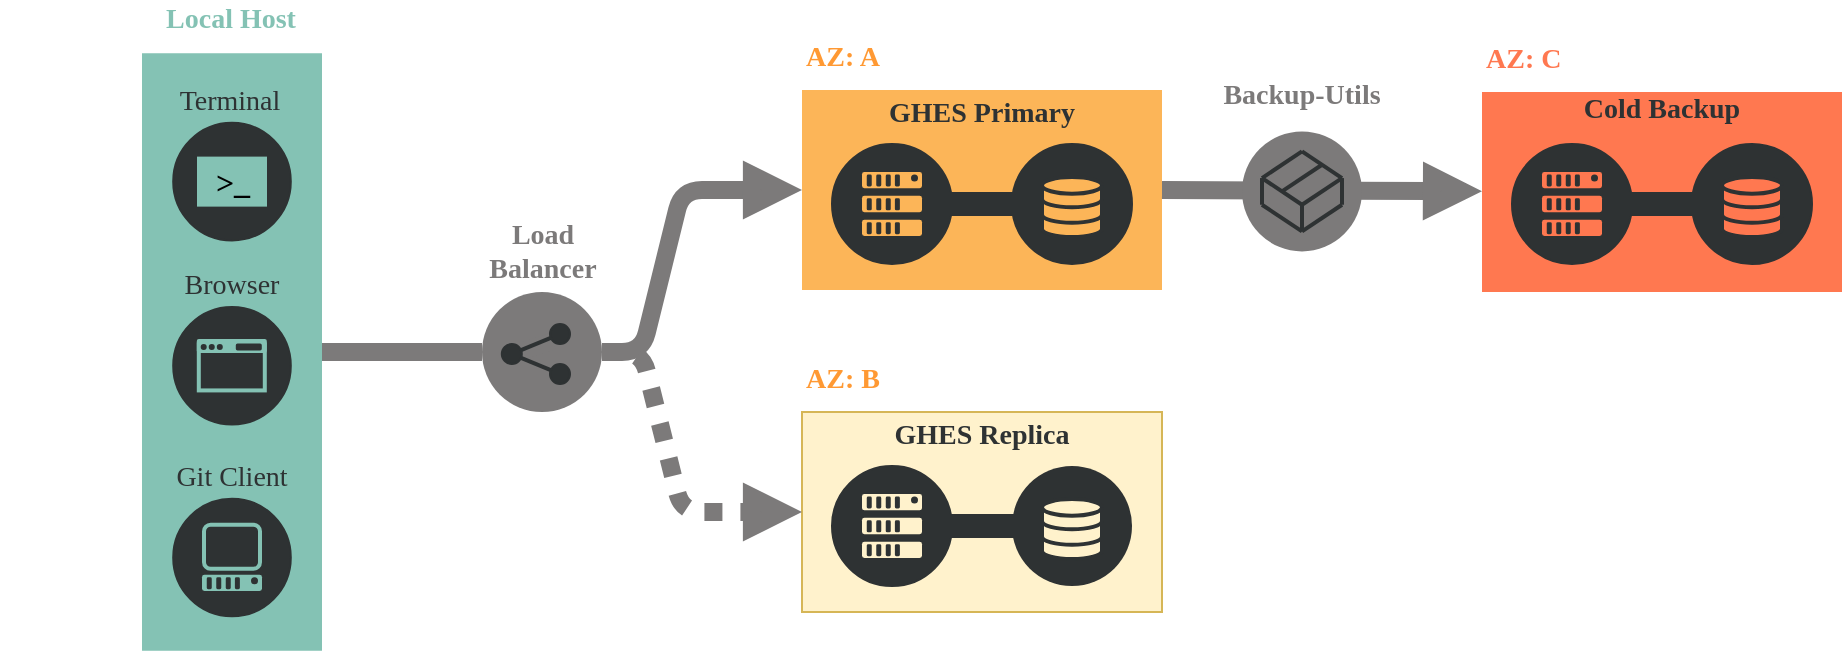 <mxfile>
    <diagram id="NiXAW_vnaJnxjfFE5wmp" name="Page-1">
        <mxGraphModel dx="-119" dy="403" grid="1" gridSize="10" guides="1" tooltips="1" connect="1" arrows="1" fold="1" page="1" pageScale="1" pageWidth="1100" pageHeight="850" math="0" shadow="0">
            <root>
                <mxCell id="0"/>
                <mxCell id="1" parent="0"/>
                <mxCell id="BVyFDoNeZoiz52lBJP7x-41" style="rounded=1;orthogonalLoop=1;jettySize=auto;html=1;entryX=0;entryY=0.5;entryDx=0;entryDy=0;endArrow=none;endFill=0;strokeColor=none;strokeWidth=18;fontSize=14;opacity=50;startArrow=none;startFill=0;" parent="1" target="BVyFDoNeZoiz52lBJP7x-2" edge="1">
                    <mxGeometry relative="1" as="geometry">
                        <mxPoint x="1383.567" y="204.921" as="sourcePoint"/>
                    </mxGeometry>
                </mxCell>
                <mxCell id="BVyFDoNeZoiz52lBJP7x-112" value="" style="rounded=0;whiteSpace=wrap;html=1;shadow=0;strokeColor=#84C2B4;strokeWidth=2;fillColor=#7C7A7A;fontSize=14;align=left;" parent="1" vertex="1">
                    <mxGeometry x="1080.72" y="295.205" height="4.49" as="geometry"/>
                </mxCell>
                <mxCell id="BVyFDoNeZoiz52lBJP7x-233" value="" style="group" parent="1" vertex="1" connectable="0">
                    <mxGeometry x="1480" y="53" width="180" height="126" as="geometry"/>
                </mxCell>
                <mxCell id="BVyFDoNeZoiz52lBJP7x-52" value="" style="group;fillColor=#FCB558;" parent="BVyFDoNeZoiz52lBJP7x-233" vertex="1" connectable="0">
                    <mxGeometry y="26" width="180" height="100" as="geometry"/>
                </mxCell>
                <mxCell id="BVyFDoNeZoiz52lBJP7x-53" value="" style="rounded=0;whiteSpace=wrap;html=1;shadow=0;strokeColor=none;strokeWidth=1;fillColor=#FCB558;fontSize=14;align=left;" parent="BVyFDoNeZoiz52lBJP7x-52" vertex="1">
                    <mxGeometry width="180" height="100" as="geometry"/>
                </mxCell>
                <mxCell id="BVyFDoNeZoiz52lBJP7x-54" value="" style="group" parent="BVyFDoNeZoiz52lBJP7x-52" vertex="1" connectable="0">
                    <mxGeometry x="30" y="27" width="135" height="61.55" as="geometry"/>
                </mxCell>
                <mxCell id="BVyFDoNeZoiz52lBJP7x-55" value="" style="group" parent="BVyFDoNeZoiz52lBJP7x-54" vertex="1" connectable="0">
                    <mxGeometry x="75" y="1.55" width="60" height="60" as="geometry"/>
                </mxCell>
                <mxCell id="BVyFDoNeZoiz52lBJP7x-56" value="" style="ellipse;whiteSpace=wrap;html=1;aspect=fixed;shadow=0;strokeColor=#2E3233;strokeWidth=1;fillColor=#2E3233;fontSize=14;align=left;" parent="BVyFDoNeZoiz52lBJP7x-55" vertex="1">
                    <mxGeometry y="-1.55" width="60" height="60" as="geometry"/>
                </mxCell>
                <mxCell id="BVyFDoNeZoiz52lBJP7x-57" value="" style="html=1;verticalLabelPosition=bottom;align=center;labelBackgroundColor=#ffffff;verticalAlign=top;strokeWidth=2;strokeColor=#2E3233;shadow=0;dashed=0;shape=mxgraph.ios7.icons.data;fillColor=#FCB558;fontSize=14;" parent="BVyFDoNeZoiz52lBJP7x-55" vertex="1">
                    <mxGeometry x="15" y="15" width="30" height="30" as="geometry"/>
                </mxCell>
                <mxCell id="BVyFDoNeZoiz52lBJP7x-58" value="" style="group" parent="BVyFDoNeZoiz52lBJP7x-54" vertex="1" connectable="0">
                    <mxGeometry x="-15" width="75" height="60" as="geometry"/>
                </mxCell>
                <mxCell id="BVyFDoNeZoiz52lBJP7x-59" value="" style="ellipse;whiteSpace=wrap;html=1;aspect=fixed;shadow=0;strokeColor=#2E3233;strokeWidth=1;fillColor=#2E3233;fontSize=14;align=left;" parent="BVyFDoNeZoiz52lBJP7x-58" vertex="1">
                    <mxGeometry width="60" height="60" as="geometry"/>
                </mxCell>
                <mxCell id="BVyFDoNeZoiz52lBJP7x-60" value="" style="group;fillColor=none;" parent="BVyFDoNeZoiz52lBJP7x-58" vertex="1" connectable="0">
                    <mxGeometry x="15" y="14" width="60" height="45.54" as="geometry"/>
                </mxCell>
                <mxCell id="BVyFDoNeZoiz52lBJP7x-61" value="" style="rounded=1;whiteSpace=wrap;html=1;shadow=0;strokeColor=none;strokeWidth=1;fillColor=#FCB558;fontSize=14;align=left;" parent="BVyFDoNeZoiz52lBJP7x-60" vertex="1">
                    <mxGeometry width="30" height="8.158" as="geometry"/>
                </mxCell>
                <mxCell id="BVyFDoNeZoiz52lBJP7x-62" value="" style="rounded=1;whiteSpace=wrap;html=1;shadow=0;strokeColor=#2E3233;strokeWidth=1;fillColor=#2E3233;fontSize=14;align=left;" parent="BVyFDoNeZoiz52lBJP7x-60" vertex="1">
                    <mxGeometry x="2.875" y="1.745" width="1.5" height="5" as="geometry"/>
                </mxCell>
                <mxCell id="BVyFDoNeZoiz52lBJP7x-63" value="" style="rounded=1;whiteSpace=wrap;html=1;shadow=0;strokeColor=#2E3233;strokeWidth=1;fillColor=#2E3233;fontSize=14;align=left;" parent="BVyFDoNeZoiz52lBJP7x-60" vertex="1">
                    <mxGeometry x="7.625" y="1.745" width="1.5" height="5" as="geometry"/>
                </mxCell>
                <mxCell id="BVyFDoNeZoiz52lBJP7x-64" value="" style="rounded=1;whiteSpace=wrap;html=1;shadow=0;strokeColor=#2E3233;strokeWidth=1;fillColor=#2E3233;fontSize=14;align=left;" parent="BVyFDoNeZoiz52lBJP7x-60" vertex="1">
                    <mxGeometry x="12.375" y="1.745" width="1.5" height="5" as="geometry"/>
                </mxCell>
                <mxCell id="BVyFDoNeZoiz52lBJP7x-65" value="" style="rounded=1;whiteSpace=wrap;html=1;shadow=0;strokeColor=#2E3233;strokeWidth=1;fillColor=#2E3233;fontSize=14;align=left;" parent="BVyFDoNeZoiz52lBJP7x-60" vertex="1">
                    <mxGeometry x="16.938" y="1.745" width="1.5" height="5" as="geometry"/>
                </mxCell>
                <mxCell id="BVyFDoNeZoiz52lBJP7x-66" value="" style="ellipse;whiteSpace=wrap;html=1;aspect=fixed;shadow=0;strokeColor=#2E3233;strokeWidth=1;fillColor=#2E3233;fontSize=14;align=left;" parent="BVyFDoNeZoiz52lBJP7x-60" vertex="1">
                    <mxGeometry x="25" y="1.745" width="2.5" height="2.5" as="geometry"/>
                </mxCell>
                <mxCell id="BVyFDoNeZoiz52lBJP7x-67" value="" style="rounded=1;whiteSpace=wrap;html=1;shadow=0;strokeColor=none;strokeWidth=1;fillColor=#FCB558;fontSize=14;align=left;" parent="BVyFDoNeZoiz52lBJP7x-60" vertex="1">
                    <mxGeometry y="11.92" width="30" height="8.16" as="geometry"/>
                </mxCell>
                <mxCell id="BVyFDoNeZoiz52lBJP7x-68" value="" style="rounded=1;whiteSpace=wrap;html=1;shadow=0;strokeColor=#2E3233;strokeWidth=1;fillColor=#2E3233;fontSize=14;align=left;" parent="BVyFDoNeZoiz52lBJP7x-60" vertex="1">
                    <mxGeometry x="2.875" y="13.666" width="1.5" height="5" as="geometry"/>
                </mxCell>
                <mxCell id="BVyFDoNeZoiz52lBJP7x-69" value="" style="rounded=1;whiteSpace=wrap;html=1;shadow=0;strokeColor=#2E3233;strokeWidth=1;fillColor=#2E3233;fontSize=14;align=left;" parent="BVyFDoNeZoiz52lBJP7x-60" vertex="1">
                    <mxGeometry x="7.625" y="13.666" width="1.5" height="5" as="geometry"/>
                </mxCell>
                <mxCell id="BVyFDoNeZoiz52lBJP7x-70" value="" style="rounded=1;whiteSpace=wrap;html=1;shadow=0;strokeColor=#2E3233;strokeWidth=1;fillColor=#2E3233;fontSize=14;align=left;" parent="BVyFDoNeZoiz52lBJP7x-60" vertex="1">
                    <mxGeometry x="12.375" y="13.666" width="1.5" height="5" as="geometry"/>
                </mxCell>
                <mxCell id="BVyFDoNeZoiz52lBJP7x-71" value="" style="rounded=1;whiteSpace=wrap;html=1;shadow=0;strokeColor=#2E3233;strokeWidth=1;fillColor=#2E3233;fontSize=14;align=left;" parent="BVyFDoNeZoiz52lBJP7x-60" vertex="1">
                    <mxGeometry x="16.938" y="13.666" width="1.5" height="5" as="geometry"/>
                </mxCell>
                <mxCell id="BVyFDoNeZoiz52lBJP7x-72" value="" style="rounded=1;whiteSpace=wrap;html=1;shadow=0;strokeColor=none;strokeWidth=1;fillColor=#FCB558;fontSize=14;align=left;" parent="BVyFDoNeZoiz52lBJP7x-60" vertex="1">
                    <mxGeometry y="23.842" width="30" height="8.158" as="geometry"/>
                </mxCell>
                <mxCell id="BVyFDoNeZoiz52lBJP7x-73" value="" style="rounded=1;whiteSpace=wrap;html=1;shadow=0;strokeColor=#2E3233;strokeWidth=1;fillColor=#2E3233;fontSize=14;align=left;" parent="BVyFDoNeZoiz52lBJP7x-60" vertex="1">
                    <mxGeometry x="2.875" y="25.587" width="1.5" height="5" as="geometry"/>
                </mxCell>
                <mxCell id="BVyFDoNeZoiz52lBJP7x-74" value="" style="rounded=1;whiteSpace=wrap;html=1;shadow=0;strokeColor=#2E3233;strokeWidth=1;fillColor=#2E3233;fontSize=14;align=left;" parent="BVyFDoNeZoiz52lBJP7x-60" vertex="1">
                    <mxGeometry x="7.625" y="25.587" width="1.5" height="5" as="geometry"/>
                </mxCell>
                <mxCell id="BVyFDoNeZoiz52lBJP7x-75" value="" style="rounded=1;whiteSpace=wrap;html=1;shadow=0;strokeColor=#2E3233;strokeWidth=1;fillColor=#2E3233;fontSize=14;align=left;" parent="BVyFDoNeZoiz52lBJP7x-60" vertex="1">
                    <mxGeometry x="12.375" y="25.587" width="1.5" height="5" as="geometry"/>
                </mxCell>
                <mxCell id="BVyFDoNeZoiz52lBJP7x-76" value="" style="rounded=1;whiteSpace=wrap;html=1;shadow=0;strokeColor=#2E3233;strokeWidth=1;fillColor=#2E3233;fontSize=14;align=left;" parent="BVyFDoNeZoiz52lBJP7x-60" vertex="1">
                    <mxGeometry x="16.938" y="25.587" width="1.5" height="5" as="geometry"/>
                </mxCell>
                <mxCell id="BVyFDoNeZoiz52lBJP7x-89" value="" style="rounded=0;whiteSpace=wrap;html=1;shadow=0;strokeColor=none;strokeWidth=1;fillColor=#2E3233;fontSize=14;align=left;" parent="BVyFDoNeZoiz52lBJP7x-54" vertex="1">
                    <mxGeometry x="42" y="24" width="38" height="12" as="geometry"/>
                </mxCell>
                <mxCell id="BVyFDoNeZoiz52lBJP7x-226" value="&lt;font style=&quot;font-size: 14px&quot;&gt;GHES Primary&lt;/font&gt;" style="text;html=1;strokeColor=none;fillColor=none;align=center;verticalAlign=middle;whiteSpace=wrap;rounded=0;fontColor=#2E3233;fontFamily=Verdana;fontStyle=1;fontSize=18;" parent="BVyFDoNeZoiz52lBJP7x-52" vertex="1">
                    <mxGeometry width="180" height="20" as="geometry"/>
                </mxCell>
                <mxCell id="BVyFDoNeZoiz52lBJP7x-228" value="&lt;font style=&quot;font-size: 14px&quot;&gt;AZ: A&lt;/font&gt;" style="text;html=1;strokeColor=none;fillColor=none;align=left;verticalAlign=middle;whiteSpace=wrap;rounded=0;fontColor=#FF9933;fontFamily=Verdana;fontStyle=1;fontSize=14;" parent="BVyFDoNeZoiz52lBJP7x-233" vertex="1">
                    <mxGeometry width="180" height="20" as="geometry"/>
                </mxCell>
                <mxCell id="BVyFDoNeZoiz52lBJP7x-232" value="" style="group" parent="1" vertex="1" connectable="0">
                    <mxGeometry x="1480" y="214" width="180" height="126" as="geometry"/>
                </mxCell>
                <mxCell id="BVyFDoNeZoiz52lBJP7x-200" value="" style="group;fillColor=#FFE599;" parent="BVyFDoNeZoiz52lBJP7x-232" vertex="1" connectable="0">
                    <mxGeometry y="26" width="180" height="100" as="geometry"/>
                </mxCell>
                <mxCell id="BVyFDoNeZoiz52lBJP7x-201" value="" style="rounded=0;whiteSpace=wrap;html=1;shadow=0;strokeColor=#d6b656;strokeWidth=1;fillColor=#fff2cc;fontSize=14;align=center;" parent="BVyFDoNeZoiz52lBJP7x-200" vertex="1">
                    <mxGeometry width="180" height="100" as="geometry"/>
                </mxCell>
                <mxCell id="BVyFDoNeZoiz52lBJP7x-202" value="" style="group;fillColor=#fff2cc;strokeColor=none;" parent="BVyFDoNeZoiz52lBJP7x-200" vertex="1" connectable="0">
                    <mxGeometry x="30" y="27" width="135" height="61.55" as="geometry"/>
                </mxCell>
                <mxCell id="BVyFDoNeZoiz52lBJP7x-203" value="" style="group;fillColor=#fff2cc;strokeColor=none;" parent="BVyFDoNeZoiz52lBJP7x-202" vertex="1" connectable="0">
                    <mxGeometry x="75" y="1.55" width="60" height="60" as="geometry"/>
                </mxCell>
                <mxCell id="BVyFDoNeZoiz52lBJP7x-204" value="" style="ellipse;whiteSpace=wrap;html=1;aspect=fixed;shadow=0;strokeColor=none;strokeWidth=1;fillColor=#2E3233;fontSize=14;align=left;" parent="BVyFDoNeZoiz52lBJP7x-203" vertex="1">
                    <mxGeometry y="-1.55" width="60" height="60" as="geometry"/>
                </mxCell>
                <mxCell id="BVyFDoNeZoiz52lBJP7x-205" value="" style="html=1;verticalLabelPosition=bottom;align=center;labelBackgroundColor=#ffffff;verticalAlign=top;strokeWidth=2;strokeColor=#2E3233;shadow=0;dashed=0;shape=mxgraph.ios7.icons.data;fillColor=#fff2cc;fontSize=14;" parent="BVyFDoNeZoiz52lBJP7x-203" vertex="1">
                    <mxGeometry x="15" y="15" width="30" height="30" as="geometry"/>
                </mxCell>
                <mxCell id="BVyFDoNeZoiz52lBJP7x-206" value="" style="group" parent="BVyFDoNeZoiz52lBJP7x-202" vertex="1" connectable="0">
                    <mxGeometry x="-15" width="75" height="60" as="geometry"/>
                </mxCell>
                <mxCell id="BVyFDoNeZoiz52lBJP7x-207" value="" style="ellipse;whiteSpace=wrap;html=1;aspect=fixed;shadow=0;strokeColor=#2E3233;strokeWidth=1;fillColor=#2E3233;fontSize=14;align=left;" parent="BVyFDoNeZoiz52lBJP7x-206" vertex="1">
                    <mxGeometry width="60" height="60" as="geometry"/>
                </mxCell>
                <mxCell id="BVyFDoNeZoiz52lBJP7x-208" value="" style="group;fillColor=none;" parent="BVyFDoNeZoiz52lBJP7x-206" vertex="1" connectable="0">
                    <mxGeometry x="15" y="14" width="60" height="45.54" as="geometry"/>
                </mxCell>
                <mxCell id="BVyFDoNeZoiz52lBJP7x-209" value="" style="rounded=1;whiteSpace=wrap;html=1;shadow=0;strokeColor=none;strokeWidth=1;fillColor=#FFF2CC;fontSize=14;align=left;" parent="BVyFDoNeZoiz52lBJP7x-208" vertex="1">
                    <mxGeometry width="30" height="8.158" as="geometry"/>
                </mxCell>
                <mxCell id="BVyFDoNeZoiz52lBJP7x-210" value="" style="rounded=1;whiteSpace=wrap;html=1;shadow=0;strokeColor=#2E3233;strokeWidth=1;fillColor=#2E3233;fontSize=14;align=left;" parent="BVyFDoNeZoiz52lBJP7x-208" vertex="1">
                    <mxGeometry x="2.875" y="1.745" width="1.5" height="5" as="geometry"/>
                </mxCell>
                <mxCell id="BVyFDoNeZoiz52lBJP7x-211" value="" style="rounded=1;whiteSpace=wrap;html=1;shadow=0;strokeColor=#2E3233;strokeWidth=1;fillColor=#2E3233;fontSize=14;align=left;" parent="BVyFDoNeZoiz52lBJP7x-208" vertex="1">
                    <mxGeometry x="7.625" y="1.745" width="1.5" height="5" as="geometry"/>
                </mxCell>
                <mxCell id="BVyFDoNeZoiz52lBJP7x-212" value="" style="rounded=1;whiteSpace=wrap;html=1;shadow=0;strokeColor=#2E3233;strokeWidth=1;fillColor=#2E3233;fontSize=14;align=left;" parent="BVyFDoNeZoiz52lBJP7x-208" vertex="1">
                    <mxGeometry x="12.375" y="1.745" width="1.5" height="5" as="geometry"/>
                </mxCell>
                <mxCell id="BVyFDoNeZoiz52lBJP7x-213" value="" style="rounded=1;whiteSpace=wrap;html=1;shadow=0;strokeColor=#2E3233;strokeWidth=1;fillColor=#2E3233;fontSize=14;align=left;" parent="BVyFDoNeZoiz52lBJP7x-208" vertex="1">
                    <mxGeometry x="16.938" y="1.745" width="1.5" height="5" as="geometry"/>
                </mxCell>
                <mxCell id="BVyFDoNeZoiz52lBJP7x-214" value="" style="ellipse;whiteSpace=wrap;html=1;aspect=fixed;shadow=0;strokeColor=#2E3233;strokeWidth=1;fillColor=#2E3233;fontSize=14;align=left;" parent="BVyFDoNeZoiz52lBJP7x-208" vertex="1">
                    <mxGeometry x="25" y="1.745" width="2.5" height="2.5" as="geometry"/>
                </mxCell>
                <mxCell id="BVyFDoNeZoiz52lBJP7x-215" value="" style="rounded=1;whiteSpace=wrap;html=1;shadow=0;strokeColor=none;strokeWidth=1;fillColor=#FFF2CC;fontSize=14;align=left;" parent="BVyFDoNeZoiz52lBJP7x-208" vertex="1">
                    <mxGeometry y="11.92" width="30" height="8.16" as="geometry"/>
                </mxCell>
                <mxCell id="BVyFDoNeZoiz52lBJP7x-216" value="" style="rounded=1;whiteSpace=wrap;html=1;shadow=0;strokeColor=#2E3233;strokeWidth=1;fillColor=#2E3233;fontSize=14;align=left;" parent="BVyFDoNeZoiz52lBJP7x-208" vertex="1">
                    <mxGeometry x="2.875" y="13.666" width="1.5" height="5" as="geometry"/>
                </mxCell>
                <mxCell id="BVyFDoNeZoiz52lBJP7x-217" value="" style="rounded=1;whiteSpace=wrap;html=1;shadow=0;strokeColor=#2E3233;strokeWidth=1;fillColor=#2E3233;fontSize=14;align=left;" parent="BVyFDoNeZoiz52lBJP7x-208" vertex="1">
                    <mxGeometry x="7.625" y="13.666" width="1.5" height="5" as="geometry"/>
                </mxCell>
                <mxCell id="BVyFDoNeZoiz52lBJP7x-218" value="" style="rounded=1;whiteSpace=wrap;html=1;shadow=0;strokeColor=#2E3233;strokeWidth=1;fillColor=#2E3233;fontSize=14;align=left;" parent="BVyFDoNeZoiz52lBJP7x-208" vertex="1">
                    <mxGeometry x="12.375" y="13.666" width="1.5" height="5" as="geometry"/>
                </mxCell>
                <mxCell id="BVyFDoNeZoiz52lBJP7x-219" value="" style="rounded=1;whiteSpace=wrap;html=1;shadow=0;strokeColor=#2E3233;strokeWidth=1;fillColor=#2E3233;fontSize=14;align=left;" parent="BVyFDoNeZoiz52lBJP7x-208" vertex="1">
                    <mxGeometry x="16.938" y="13.666" width="1.5" height="5" as="geometry"/>
                </mxCell>
                <mxCell id="BVyFDoNeZoiz52lBJP7x-220" value="" style="rounded=1;whiteSpace=wrap;html=1;shadow=0;strokeColor=none;strokeWidth=1;fillColor=#FFF2CC;fontSize=14;align=left;" parent="BVyFDoNeZoiz52lBJP7x-208" vertex="1">
                    <mxGeometry y="23.842" width="30" height="8.158" as="geometry"/>
                </mxCell>
                <mxCell id="BVyFDoNeZoiz52lBJP7x-221" value="" style="rounded=1;whiteSpace=wrap;html=1;shadow=0;strokeColor=#2E3233;strokeWidth=1;fillColor=#2E3233;fontSize=14;align=left;" parent="BVyFDoNeZoiz52lBJP7x-208" vertex="1">
                    <mxGeometry x="2.875" y="25.587" width="1.5" height="5" as="geometry"/>
                </mxCell>
                <mxCell id="BVyFDoNeZoiz52lBJP7x-222" value="" style="rounded=1;whiteSpace=wrap;html=1;shadow=0;strokeColor=#2E3233;strokeWidth=1;fillColor=#2E3233;fontSize=14;align=left;" parent="BVyFDoNeZoiz52lBJP7x-208" vertex="1">
                    <mxGeometry x="7.625" y="25.587" width="1.5" height="5" as="geometry"/>
                </mxCell>
                <mxCell id="BVyFDoNeZoiz52lBJP7x-223" value="" style="rounded=1;whiteSpace=wrap;html=1;shadow=0;strokeColor=#2E3233;strokeWidth=1;fillColor=#2E3233;fontSize=14;align=left;" parent="BVyFDoNeZoiz52lBJP7x-208" vertex="1">
                    <mxGeometry x="12.375" y="25.587" width="1.5" height="5" as="geometry"/>
                </mxCell>
                <mxCell id="BVyFDoNeZoiz52lBJP7x-224" value="" style="rounded=1;whiteSpace=wrap;html=1;shadow=0;strokeColor=#2E3233;strokeWidth=1;fillColor=#2E3233;fontSize=14;align=left;" parent="BVyFDoNeZoiz52lBJP7x-208" vertex="1">
                    <mxGeometry x="16.938" y="25.587" width="1.5" height="5" as="geometry"/>
                </mxCell>
                <mxCell id="BVyFDoNeZoiz52lBJP7x-225" value="" style="rounded=0;whiteSpace=wrap;html=1;shadow=0;strokeColor=none;strokeWidth=1;fillColor=#2E3233;fontSize=14;align=left;" parent="BVyFDoNeZoiz52lBJP7x-202" vertex="1">
                    <mxGeometry x="42" y="24" width="38" height="12" as="geometry"/>
                </mxCell>
                <mxCell id="BVyFDoNeZoiz52lBJP7x-227" value="&lt;font style=&quot;font-size: 14px&quot;&gt;GHES Replica&lt;/font&gt;" style="text;html=1;strokeColor=none;fillColor=none;align=center;verticalAlign=middle;whiteSpace=wrap;rounded=0;fontColor=#2E3233;fontFamily=Verdana;fontStyle=1;fontSize=18;" parent="BVyFDoNeZoiz52lBJP7x-200" vertex="1">
                    <mxGeometry width="180" height="20" as="geometry"/>
                </mxCell>
                <mxCell id="BVyFDoNeZoiz52lBJP7x-229" value="&lt;font style=&quot;font-size: 14px&quot;&gt;AZ: B&lt;/font&gt;" style="text;html=1;strokeColor=none;fillColor=none;align=left;verticalAlign=middle;whiteSpace=wrap;rounded=0;fontColor=#FF9933;fontFamily=Verdana;fontStyle=1;fontSize=14;" parent="BVyFDoNeZoiz52lBJP7x-232" vertex="1">
                    <mxGeometry width="180" height="20" as="geometry"/>
                </mxCell>
                <mxCell id="BVyFDoNeZoiz52lBJP7x-239" value="" style="group" parent="1" vertex="1" connectable="0">
                    <mxGeometry x="1820" y="54" width="180" height="125" as="geometry"/>
                </mxCell>
                <mxCell id="BVyFDoNeZoiz52lBJP7x-50" value="" style="group" parent="BVyFDoNeZoiz52lBJP7x-239" vertex="1" connectable="0">
                    <mxGeometry y="25" width="180" height="100" as="geometry"/>
                </mxCell>
                <mxCell id="BVyFDoNeZoiz52lBJP7x-2" value="" style="rounded=0;whiteSpace=wrap;html=1;shadow=0;strokeColor=none;strokeWidth=1;fillColor=#ff7850;fontSize=14;align=left;" parent="BVyFDoNeZoiz52lBJP7x-50" vertex="1">
                    <mxGeometry y="1" width="180" height="100" as="geometry"/>
                </mxCell>
                <mxCell id="BVyFDoNeZoiz52lBJP7x-48" value="" style="group" parent="BVyFDoNeZoiz52lBJP7x-50" vertex="1" connectable="0">
                    <mxGeometry x="30" y="27" width="135" height="61.55" as="geometry"/>
                </mxCell>
                <mxCell id="BVyFDoNeZoiz52lBJP7x-6" value="" style="group" parent="BVyFDoNeZoiz52lBJP7x-48" vertex="1" connectable="0">
                    <mxGeometry x="75" y="1.55" width="60" height="60" as="geometry"/>
                </mxCell>
                <mxCell id="BVyFDoNeZoiz52lBJP7x-7" value="" style="ellipse;whiteSpace=wrap;html=1;aspect=fixed;shadow=0;strokeColor=#2E3233;strokeWidth=1;fillColor=#2E3233;fontSize=14;align=left;" parent="BVyFDoNeZoiz52lBJP7x-6" vertex="1">
                    <mxGeometry y="-1.55" width="60" height="60" as="geometry"/>
                </mxCell>
                <mxCell id="BVyFDoNeZoiz52lBJP7x-8" value="" style="html=1;verticalLabelPosition=bottom;align=center;labelBackgroundColor=#ffffff;verticalAlign=top;strokeWidth=2;strokeColor=#2E3233;shadow=0;dashed=0;shape=mxgraph.ios7.icons.data;fillColor=#FF7850;fontSize=14;" parent="BVyFDoNeZoiz52lBJP7x-6" vertex="1">
                    <mxGeometry x="15" y="15" width="30" height="30" as="geometry"/>
                </mxCell>
                <mxCell id="BVyFDoNeZoiz52lBJP7x-9" value="" style="group" parent="BVyFDoNeZoiz52lBJP7x-48" vertex="1" connectable="0">
                    <mxGeometry x="-15" width="75" height="60" as="geometry"/>
                </mxCell>
                <mxCell id="BVyFDoNeZoiz52lBJP7x-10" value="" style="ellipse;whiteSpace=wrap;html=1;aspect=fixed;shadow=0;strokeColor=#2E3233;strokeWidth=1;fillColor=#2E3233;fontSize=14;align=left;" parent="BVyFDoNeZoiz52lBJP7x-9" vertex="1">
                    <mxGeometry width="60" height="60" as="geometry"/>
                </mxCell>
                <mxCell id="BVyFDoNeZoiz52lBJP7x-11" value="" style="group;fillColor=none;" parent="BVyFDoNeZoiz52lBJP7x-9" vertex="1" connectable="0">
                    <mxGeometry x="15" y="14" width="60" height="45.54" as="geometry"/>
                </mxCell>
                <mxCell id="BVyFDoNeZoiz52lBJP7x-12" value="" style="rounded=1;whiteSpace=wrap;html=1;shadow=0;strokeColor=none;strokeWidth=1;fillColor=#FF7850;fontSize=14;align=left;" parent="BVyFDoNeZoiz52lBJP7x-11" vertex="1">
                    <mxGeometry width="30" height="8.158" as="geometry"/>
                </mxCell>
                <mxCell id="BVyFDoNeZoiz52lBJP7x-13" value="" style="rounded=1;whiteSpace=wrap;html=1;shadow=0;strokeColor=#2E3233;strokeWidth=1;fillColor=#2E3233;fontSize=14;align=left;" parent="BVyFDoNeZoiz52lBJP7x-11" vertex="1">
                    <mxGeometry x="2.875" y="1.745" width="1.5" height="5" as="geometry"/>
                </mxCell>
                <mxCell id="BVyFDoNeZoiz52lBJP7x-14" value="" style="rounded=1;whiteSpace=wrap;html=1;shadow=0;strokeColor=#2E3233;strokeWidth=1;fillColor=#2E3233;fontSize=14;align=left;" parent="BVyFDoNeZoiz52lBJP7x-11" vertex="1">
                    <mxGeometry x="7.625" y="1.745" width="1.5" height="5" as="geometry"/>
                </mxCell>
                <mxCell id="BVyFDoNeZoiz52lBJP7x-15" value="" style="rounded=1;whiteSpace=wrap;html=1;shadow=0;strokeColor=#2E3233;strokeWidth=1;fillColor=#2E3233;fontSize=14;align=left;" parent="BVyFDoNeZoiz52lBJP7x-11" vertex="1">
                    <mxGeometry x="12.375" y="1.745" width="1.5" height="5" as="geometry"/>
                </mxCell>
                <mxCell id="BVyFDoNeZoiz52lBJP7x-16" value="" style="rounded=1;whiteSpace=wrap;html=1;shadow=0;strokeColor=#2E3233;strokeWidth=1;fillColor=#2E3233;fontSize=14;align=left;" parent="BVyFDoNeZoiz52lBJP7x-11" vertex="1">
                    <mxGeometry x="16.938" y="1.745" width="1.5" height="5" as="geometry"/>
                </mxCell>
                <mxCell id="BVyFDoNeZoiz52lBJP7x-17" value="" style="ellipse;whiteSpace=wrap;html=1;aspect=fixed;shadow=0;strokeColor=#2E3233;strokeWidth=1;fillColor=#2E3233;fontSize=14;align=left;" parent="BVyFDoNeZoiz52lBJP7x-11" vertex="1">
                    <mxGeometry x="25" y="1.745" width="2.5" height="2.5" as="geometry"/>
                </mxCell>
                <mxCell id="BVyFDoNeZoiz52lBJP7x-18" value="" style="rounded=1;whiteSpace=wrap;html=1;shadow=0;strokeColor=none;strokeWidth=1;fillColor=#FF7850;fontSize=14;align=left;" parent="BVyFDoNeZoiz52lBJP7x-11" vertex="1">
                    <mxGeometry y="11.92" width="30" height="8.16" as="geometry"/>
                </mxCell>
                <mxCell id="BVyFDoNeZoiz52lBJP7x-19" value="" style="rounded=1;whiteSpace=wrap;html=1;shadow=0;strokeColor=#2E3233;strokeWidth=1;fillColor=#2E3233;fontSize=14;align=left;" parent="BVyFDoNeZoiz52lBJP7x-11" vertex="1">
                    <mxGeometry x="2.875" y="13.666" width="1.5" height="5" as="geometry"/>
                </mxCell>
                <mxCell id="BVyFDoNeZoiz52lBJP7x-20" value="" style="rounded=1;whiteSpace=wrap;html=1;shadow=0;strokeColor=#2E3233;strokeWidth=1;fillColor=#2E3233;fontSize=14;align=left;" parent="BVyFDoNeZoiz52lBJP7x-11" vertex="1">
                    <mxGeometry x="7.625" y="13.666" width="1.5" height="5" as="geometry"/>
                </mxCell>
                <mxCell id="BVyFDoNeZoiz52lBJP7x-21" value="" style="rounded=1;whiteSpace=wrap;html=1;shadow=0;strokeColor=#2E3233;strokeWidth=1;fillColor=#2E3233;fontSize=14;align=left;" parent="BVyFDoNeZoiz52lBJP7x-11" vertex="1">
                    <mxGeometry x="12.375" y="13.666" width="1.5" height="5" as="geometry"/>
                </mxCell>
                <mxCell id="BVyFDoNeZoiz52lBJP7x-22" value="" style="rounded=1;whiteSpace=wrap;html=1;shadow=0;strokeColor=#2E3233;strokeWidth=1;fillColor=#2E3233;fontSize=14;align=left;" parent="BVyFDoNeZoiz52lBJP7x-11" vertex="1">
                    <mxGeometry x="16.938" y="13.666" width="1.5" height="5" as="geometry"/>
                </mxCell>
                <mxCell id="BVyFDoNeZoiz52lBJP7x-23" value="" style="rounded=1;whiteSpace=wrap;html=1;shadow=0;strokeColor=none;strokeWidth=1;fillColor=#FF7850;fontSize=14;align=left;" parent="BVyFDoNeZoiz52lBJP7x-11" vertex="1">
                    <mxGeometry y="23.842" width="30" height="8.158" as="geometry"/>
                </mxCell>
                <mxCell id="BVyFDoNeZoiz52lBJP7x-24" value="" style="rounded=1;whiteSpace=wrap;html=1;shadow=0;strokeColor=#2E3233;strokeWidth=1;fillColor=#2E3233;fontSize=14;align=left;" parent="BVyFDoNeZoiz52lBJP7x-11" vertex="1">
                    <mxGeometry x="2.875" y="25.587" width="1.5" height="5" as="geometry"/>
                </mxCell>
                <mxCell id="BVyFDoNeZoiz52lBJP7x-25" value="" style="rounded=1;whiteSpace=wrap;html=1;shadow=0;strokeColor=#2E3233;strokeWidth=1;fillColor=#2E3233;fontSize=14;align=left;" parent="BVyFDoNeZoiz52lBJP7x-11" vertex="1">
                    <mxGeometry x="7.625" y="25.587" width="1.5" height="5" as="geometry"/>
                </mxCell>
                <mxCell id="BVyFDoNeZoiz52lBJP7x-26" value="" style="rounded=1;whiteSpace=wrap;html=1;shadow=0;strokeColor=#2E3233;strokeWidth=1;fillColor=#2E3233;fontSize=14;align=left;" parent="BVyFDoNeZoiz52lBJP7x-11" vertex="1">
                    <mxGeometry x="12.375" y="25.587" width="1.5" height="5" as="geometry"/>
                </mxCell>
                <mxCell id="BVyFDoNeZoiz52lBJP7x-27" value="" style="rounded=1;whiteSpace=wrap;html=1;shadow=0;strokeColor=#2E3233;strokeWidth=1;fillColor=#2E3233;fontSize=14;align=left;" parent="BVyFDoNeZoiz52lBJP7x-11" vertex="1">
                    <mxGeometry x="16.938" y="25.587" width="1.5" height="5" as="geometry"/>
                </mxCell>
                <mxCell id="BVyFDoNeZoiz52lBJP7x-40" value="" style="rounded=0;whiteSpace=wrap;html=1;shadow=0;strokeColor=none;strokeWidth=1;fillColor=#2E3233;fontSize=14;align=left;" parent="BVyFDoNeZoiz52lBJP7x-48" vertex="1">
                    <mxGeometry x="42" y="24" width="38" height="12" as="geometry"/>
                </mxCell>
                <mxCell id="BVyFDoNeZoiz52lBJP7x-198" value="&lt;font style=&quot;font-size: 14px&quot;&gt;Cold Backup&lt;/font&gt;" style="text;html=1;strokeColor=none;fillColor=none;align=center;verticalAlign=middle;whiteSpace=wrap;rounded=0;fontColor=#2E3233;fontFamily=Verdana;fontStyle=1;fontSize=14;" parent="BVyFDoNeZoiz52lBJP7x-50" vertex="1">
                    <mxGeometry width="180" height="20" as="geometry"/>
                </mxCell>
                <mxCell id="BVyFDoNeZoiz52lBJP7x-236" value="&lt;font style=&quot;font-size: 14px&quot; color=&quot;#ff7850&quot;&gt;AZ: C&lt;/font&gt;" style="text;html=1;strokeColor=none;fillColor=none;align=left;verticalAlign=middle;whiteSpace=wrap;rounded=0;fontColor=#2E3233;fontFamily=Verdana;fontStyle=1;fontSize=14;" parent="BVyFDoNeZoiz52lBJP7x-239" vertex="1">
                    <mxGeometry width="180" height="20" as="geometry"/>
                </mxCell>
                <mxCell id="BVyFDoNeZoiz52lBJP7x-246" style="rounded=1;orthogonalLoop=1;jettySize=auto;html=1;fontFamily=Verdana;fontSize=14;fontColor=#7C7A7A;strokeWidth=9;endArrow=block;endFill=1;strokeColor=#7C7A7A;" parent="1" source="BVyFDoNeZoiz52lBJP7x-251" target="BVyFDoNeZoiz52lBJP7x-53" edge="1">
                    <mxGeometry relative="1" as="geometry">
                        <mxPoint x="1379.245" y="193.792" as="sourcePoint"/>
                        <Array as="points">
                            <mxPoint x="1400" y="210"/>
                            <mxPoint x="1420" y="129"/>
                        </Array>
                    </mxGeometry>
                </mxCell>
                <mxCell id="BVyFDoNeZoiz52lBJP7x-247" style="edgeStyle=none;rounded=1;orthogonalLoop=1;jettySize=auto;html=1;entryX=0;entryY=0.5;entryDx=0;entryDy=0;endArrow=block;endFill=1;strokeColor=#7C7A7A;strokeWidth=9;fontFamily=Verdana;fontSize=14;fontColor=#7C7A7A;dashed=1;dashPattern=1 1;" parent="1" source="BVyFDoNeZoiz52lBJP7x-251" target="BVyFDoNeZoiz52lBJP7x-201" edge="1">
                    <mxGeometry relative="1" as="geometry">
                        <mxPoint x="1379.31" y="226.106" as="sourcePoint"/>
                        <Array as="points">
                            <mxPoint x="1400" y="210"/>
                            <mxPoint x="1420" y="290"/>
                        </Array>
                    </mxGeometry>
                </mxCell>
                <mxCell id="BVyFDoNeZoiz52lBJP7x-248" style="edgeStyle=none;rounded=0;orthogonalLoop=1;jettySize=auto;html=1;entryX=0.5;entryY=0;entryDx=0;entryDy=0;endArrow=none;endFill=0;strokeColor=#7C7A7A;strokeWidth=9;fontFamily=Verdana;fontSize=14;fontColor=#7C7A7A;" parent="1" source="BVyFDoNeZoiz52lBJP7x-251" target="BVyFDoNeZoiz52lBJP7x-145" edge="1">
                    <mxGeometry relative="1" as="geometry">
                        <mxPoint x="1324" y="210" as="sourcePoint"/>
                    </mxGeometry>
                </mxCell>
                <mxCell id="BVyFDoNeZoiz52lBJP7x-267" value="" style="group" parent="1" vertex="1" connectable="0">
                    <mxGeometry x="1310" y="140" width="80" height="100" as="geometry"/>
                </mxCell>
                <mxCell id="BVyFDoNeZoiz52lBJP7x-265" value="&lt;b&gt;Load &lt;br&gt;Balancer&lt;/b&gt;" style="text;html=1;align=center;verticalAlign=middle;resizable=0;points=[];autosize=1;fontSize=14;fontFamily=Verdana;fontColor=#7C7A7A;" parent="BVyFDoNeZoiz52lBJP7x-267" vertex="1">
                    <mxGeometry width="80" height="40" as="geometry"/>
                </mxCell>
                <mxCell id="BVyFDoNeZoiz52lBJP7x-266" value="" style="group" parent="BVyFDoNeZoiz52lBJP7x-267" vertex="1" connectable="0">
                    <mxGeometry x="10" y="40" width="60" height="60" as="geometry"/>
                </mxCell>
                <mxCell id="BVyFDoNeZoiz52lBJP7x-250" value="" style="group" parent="BVyFDoNeZoiz52lBJP7x-266" vertex="1" connectable="0">
                    <mxGeometry width="60" height="60" as="geometry"/>
                </mxCell>
                <mxCell id="BVyFDoNeZoiz52lBJP7x-251" value="" style="ellipse;whiteSpace=wrap;html=1;aspect=fixed;shadow=0;strokeColor=none;strokeWidth=1;fillColor=#7C7A7A;fontSize=14;align=left;" parent="BVyFDoNeZoiz52lBJP7x-250" vertex="1">
                    <mxGeometry width="60" height="60" as="geometry"/>
                </mxCell>
                <mxCell id="BVyFDoNeZoiz52lBJP7x-261" style="edgeStyle=none;rounded=0;orthogonalLoop=1;jettySize=auto;html=1;entryX=0;entryY=1;entryDx=0;entryDy=0;endArrow=none;endFill=0;strokeColor=#7C7A7A;strokeWidth=9;fontFamily=Verdana;fontSize=14;fontColor=#7C7A7A;" parent="BVyFDoNeZoiz52lBJP7x-250" source="BVyFDoNeZoiz52lBJP7x-257" target="BVyFDoNeZoiz52lBJP7x-260" edge="1">
                    <mxGeometry relative="1" as="geometry"/>
                </mxCell>
                <mxCell id="BVyFDoNeZoiz52lBJP7x-262" style="edgeStyle=none;rounded=0;orthogonalLoop=1;jettySize=auto;html=1;endArrow=none;endFill=0;strokeColor=#2E3233;strokeWidth=2;fontFamily=Verdana;fontSize=14;fontColor=#7C7A7A;" parent="BVyFDoNeZoiz52lBJP7x-250" source="BVyFDoNeZoiz52lBJP7x-257" target="BVyFDoNeZoiz52lBJP7x-260" edge="1">
                    <mxGeometry relative="1" as="geometry"/>
                </mxCell>
                <mxCell id="BVyFDoNeZoiz52lBJP7x-264" style="edgeStyle=none;rounded=0;orthogonalLoop=1;jettySize=auto;html=1;endArrow=none;endFill=0;strokeColor=#2E3233;strokeWidth=2;fontFamily=Verdana;fontSize=14;fontColor=#7C7A7A;" parent="BVyFDoNeZoiz52lBJP7x-250" source="BVyFDoNeZoiz52lBJP7x-257" target="BVyFDoNeZoiz52lBJP7x-258" edge="1">
                    <mxGeometry relative="1" as="geometry"/>
                </mxCell>
                <mxCell id="BVyFDoNeZoiz52lBJP7x-257" value="" style="ellipse;whiteSpace=wrap;html=1;aspect=fixed;shadow=0;strokeColor=#2E3233;strokeWidth=1;fillColor=#2E3233;fontSize=14;align=left;" parent="BVyFDoNeZoiz52lBJP7x-250" vertex="1">
                    <mxGeometry x="9.91" y="25.995" width="10" height="10" as="geometry"/>
                </mxCell>
                <mxCell id="BVyFDoNeZoiz52lBJP7x-258" value="" style="ellipse;whiteSpace=wrap;html=1;aspect=fixed;shadow=0;strokeColor=#2E3233;strokeWidth=1;fillColor=#2E3233;fontSize=14;align=left;" parent="BVyFDoNeZoiz52lBJP7x-250" vertex="1">
                    <mxGeometry x="34" y="35.995" width="10" height="10" as="geometry"/>
                </mxCell>
                <mxCell id="BVyFDoNeZoiz52lBJP7x-260" value="" style="ellipse;whiteSpace=wrap;html=1;aspect=fixed;shadow=0;strokeColor=#2E3233;strokeWidth=1;fillColor=#2E3233;fontSize=14;align=left;" parent="BVyFDoNeZoiz52lBJP7x-250" vertex="1">
                    <mxGeometry x="34" y="15.995" width="10" height="10" as="geometry"/>
                </mxCell>
                <mxCell id="BVyFDoNeZoiz52lBJP7x-284" value="" style="group" parent="1" vertex="1" connectable="0">
                    <mxGeometry x="1149.4" y="60.625" width="90.6" height="298.75" as="geometry"/>
                </mxCell>
                <mxCell id="BVyFDoNeZoiz52lBJP7x-145" value="" style="rounded=0;whiteSpace=wrap;html=1;shadow=0;strokeColor=none;strokeWidth=1;fillColor=#84C2B4;fontSize=14;align=left;rotation=90;" parent="BVyFDoNeZoiz52lBJP7x-284" vertex="1">
                    <mxGeometry x="-103.78" y="104.375" width="298.75" height="90" as="geometry"/>
                </mxCell>
                <mxCell id="BVyFDoNeZoiz52lBJP7x-178" value="" style="ellipse;whiteSpace=wrap;html=1;aspect=fixed;shadow=0;strokeColor=#2E3233;strokeWidth=1;fillColor=#2E3233;fontSize=14;align=left;rotation=90;" parent="BVyFDoNeZoiz52lBJP7x-284" vertex="1">
                    <mxGeometry x="16.2" y="222.705" width="58.8" height="58.8" as="geometry"/>
                </mxCell>
                <mxCell id="BVyFDoNeZoiz52lBJP7x-151" value="" style="ellipse;whiteSpace=wrap;html=1;aspect=fixed;shadow=0;strokeColor=#2E3233;strokeWidth=1;fillColor=#2E3233;fontSize=14;align=left;rotation=90;" parent="BVyFDoNeZoiz52lBJP7x-284" vertex="1">
                    <mxGeometry x="16.2" y="34.785" width="58.8" height="58.8" as="geometry"/>
                </mxCell>
                <mxCell id="BVyFDoNeZoiz52lBJP7x-141" value="&lt;font size=&quot;1&quot; face=&quot;Tahoma&quot;&gt;&lt;b style=&quot;font-size: 16px&quot;&gt;&amp;gt;_&lt;/b&gt;&lt;/font&gt;" style="rounded=0;whiteSpace=wrap;html=1;fillColor=#84C2B4;fontFamily=arial;strokeColor=none;" parent="BVyFDoNeZoiz52lBJP7x-284" vertex="1">
                    <mxGeometry x="28.1" y="51.685" width="35" height="25" as="geometry"/>
                </mxCell>
                <mxCell id="BVyFDoNeZoiz52lBJP7x-148" value="" style="ellipse;whiteSpace=wrap;html=1;aspect=fixed;shadow=0;strokeColor=#2E3233;strokeWidth=1;fillColor=#2E3233;fontSize=14;align=left;rotation=90;" parent="BVyFDoNeZoiz52lBJP7x-284" vertex="1">
                    <mxGeometry x="16.2" y="126.845" width="58.8" height="58.8" as="geometry"/>
                </mxCell>
                <mxCell id="BVyFDoNeZoiz52lBJP7x-190" value="" style="group" parent="BVyFDoNeZoiz52lBJP7x-284" vertex="1" connectable="0">
                    <mxGeometry x="15.6" y="126.845" width="58.8" height="58.8" as="geometry"/>
                </mxCell>
                <mxCell id="BVyFDoNeZoiz52lBJP7x-189" value="" style="group" parent="BVyFDoNeZoiz52lBJP7x-190" vertex="1" connectable="0">
                    <mxGeometry x="12.4" y="16.0" width="35" height="27" as="geometry"/>
                </mxCell>
                <mxCell id="BVyFDoNeZoiz52lBJP7x-188" value="" style="rounded=0;whiteSpace=wrap;html=1;strokeColor=#84C2B4;fillColor=none;strokeWidth=2;" parent="BVyFDoNeZoiz52lBJP7x-189" vertex="1">
                    <mxGeometry x="1" y="2.74" width="33" height="23" as="geometry"/>
                </mxCell>
                <mxCell id="BVyFDoNeZoiz52lBJP7x-182" value="" style="rounded=1;whiteSpace=wrap;html=1;strokeColor=none;fillColor=#84C2B4;" parent="BVyFDoNeZoiz52lBJP7x-189" vertex="1">
                    <mxGeometry width="35" height="7" as="geometry"/>
                </mxCell>
                <mxCell id="BVyFDoNeZoiz52lBJP7x-183" value="" style="ellipse;whiteSpace=wrap;html=1;aspect=fixed;shadow=0;strokeColor=#2E3233;strokeWidth=1;fillColor=#2E3233;fontSize=14;align=left;" parent="BVyFDoNeZoiz52lBJP7x-189" vertex="1">
                    <mxGeometry x="10.487" y="2.97" width="2.023" height="2.023" as="geometry"/>
                </mxCell>
                <mxCell id="BVyFDoNeZoiz52lBJP7x-184" value="" style="ellipse;whiteSpace=wrap;html=1;aspect=fixed;shadow=0;strokeColor=#2E3233;strokeWidth=1;fillColor=#2E3233;fontSize=14;align=left;" parent="BVyFDoNeZoiz52lBJP7x-189" vertex="1">
                    <mxGeometry x="2.438" y="2.97" width="2.023" height="2.023" as="geometry"/>
                </mxCell>
                <mxCell id="BVyFDoNeZoiz52lBJP7x-185" value="" style="ellipse;whiteSpace=wrap;html=1;aspect=fixed;shadow=0;strokeColor=#2E3233;strokeWidth=1;fillColor=#2E3233;fontSize=14;align=left;" parent="BVyFDoNeZoiz52lBJP7x-189" vertex="1">
                    <mxGeometry x="6.465" y="2.97" width="2.023" height="2.023" as="geometry"/>
                </mxCell>
                <mxCell id="BVyFDoNeZoiz52lBJP7x-186" value="" style="rounded=1;whiteSpace=wrap;html=1;shadow=0;strokeColor=#2E3233;strokeWidth=1;fillColor=#2E3233;fontSize=14;align=left;" parent="BVyFDoNeZoiz52lBJP7x-189" vertex="1">
                    <mxGeometry x="20" y="2.74" width="12" height="2.49" as="geometry"/>
                </mxCell>
                <mxCell id="BVyFDoNeZoiz52lBJP7x-197" value="" style="group" parent="BVyFDoNeZoiz52lBJP7x-284" vertex="1" connectable="0">
                    <mxGeometry x="30.6" y="235.745" width="30" height="33.158" as="geometry"/>
                </mxCell>
                <mxCell id="BVyFDoNeZoiz52lBJP7x-107" value="" style="rounded=1;whiteSpace=wrap;html=1;shadow=0;strokeColor=#84C2B4;strokeWidth=2;fillColor=none;fontSize=14;align=left;" parent="BVyFDoNeZoiz52lBJP7x-197" vertex="1">
                    <mxGeometry x="1.0" width="28" height="22" as="geometry"/>
                </mxCell>
                <mxCell id="BVyFDoNeZoiz52lBJP7x-191" value="" style="rounded=1;whiteSpace=wrap;html=1;shadow=0;strokeColor=none;strokeWidth=1;fillColor=#84C2B4;fontSize=14;align=left;" parent="BVyFDoNeZoiz52lBJP7x-197" vertex="1">
                    <mxGeometry y="25" width="30" height="8.158" as="geometry"/>
                </mxCell>
                <mxCell id="BVyFDoNeZoiz52lBJP7x-192" value="" style="rounded=1;whiteSpace=wrap;html=1;shadow=0;strokeColor=#2E3233;strokeWidth=1;fillColor=#2E3233;fontSize=14;align=left;" parent="BVyFDoNeZoiz52lBJP7x-197" vertex="1">
                    <mxGeometry x="2.875" y="26.745" width="1.5" height="5" as="geometry"/>
                </mxCell>
                <mxCell id="BVyFDoNeZoiz52lBJP7x-193" value="" style="rounded=1;whiteSpace=wrap;html=1;shadow=0;strokeColor=#2E3233;strokeWidth=1;fillColor=#2E3233;fontSize=14;align=left;" parent="BVyFDoNeZoiz52lBJP7x-197" vertex="1">
                    <mxGeometry x="7.625" y="26.745" width="1.5" height="5" as="geometry"/>
                </mxCell>
                <mxCell id="BVyFDoNeZoiz52lBJP7x-194" value="" style="rounded=1;whiteSpace=wrap;html=1;shadow=0;strokeColor=#2E3233;strokeWidth=1;fillColor=#2E3233;fontSize=14;align=left;" parent="BVyFDoNeZoiz52lBJP7x-197" vertex="1">
                    <mxGeometry x="12.375" y="26.745" width="1.5" height="5" as="geometry"/>
                </mxCell>
                <mxCell id="BVyFDoNeZoiz52lBJP7x-195" value="" style="rounded=1;whiteSpace=wrap;html=1;shadow=0;strokeColor=#2E3233;strokeWidth=1;fillColor=#2E3233;fontSize=14;align=left;" parent="BVyFDoNeZoiz52lBJP7x-197" vertex="1">
                    <mxGeometry x="16.938" y="26.745" width="1.5" height="5" as="geometry"/>
                </mxCell>
                <mxCell id="BVyFDoNeZoiz52lBJP7x-196" value="" style="ellipse;whiteSpace=wrap;html=1;aspect=fixed;shadow=0;strokeColor=#2E3233;strokeWidth=1;fillColor=#2E3233;fontSize=14;align=left;" parent="BVyFDoNeZoiz52lBJP7x-197" vertex="1">
                    <mxGeometry x="25" y="26.745" width="2.5" height="2.5" as="geometry"/>
                </mxCell>
                <mxCell id="BVyFDoNeZoiz52lBJP7x-280" value="&lt;font style=&quot;font-size: 14px&quot; color=&quot;#2e3233&quot;&gt;Git Client&lt;/font&gt;" style="text;html=1;strokeColor=none;fillColor=none;align=center;verticalAlign=middle;whiteSpace=wrap;rounded=0;fontColor=#7C7A7A;fontFamily=Verdana;fontStyle=0;fontSize=14;" parent="BVyFDoNeZoiz52lBJP7x-284" vertex="1">
                    <mxGeometry x="0.6" y="202.705" width="90" height="20" as="geometry"/>
                </mxCell>
                <mxCell id="BVyFDoNeZoiz52lBJP7x-282" value="&lt;font style=&quot;font-size: 14px&quot; color=&quot;#2e3233&quot;&gt;Browser&lt;/font&gt;" style="text;html=1;strokeColor=none;fillColor=none;align=center;verticalAlign=middle;whiteSpace=wrap;rounded=0;fontColor=#7C7A7A;fontFamily=Verdana;fontStyle=0;fontSize=14;" parent="BVyFDoNeZoiz52lBJP7x-284" vertex="1">
                    <mxGeometry x="0.6" y="106.845" width="90" height="20" as="geometry"/>
                </mxCell>
                <mxCell id="BVyFDoNeZoiz52lBJP7x-283" value="&lt;font style=&quot;font-size: 14px&quot; color=&quot;#2e3233&quot;&gt;Terminal&lt;/font&gt;" style="text;html=1;strokeColor=none;fillColor=none;align=center;verticalAlign=middle;whiteSpace=wrap;rounded=0;fontColor=#7C7A7A;fontFamily=Verdana;fontStyle=0;fontSize=14;" parent="BVyFDoNeZoiz52lBJP7x-284" vertex="1">
                    <mxGeometry y="14.785" width="90" height="20" as="geometry"/>
                </mxCell>
                <mxCell id="BVyFDoNeZoiz52lBJP7x-288" style="edgeStyle=none;rounded=1;orthogonalLoop=1;jettySize=auto;html=1;exitX=1;exitY=0.5;exitDx=0;exitDy=0;endArrow=block;endFill=1;strokeColor=#7C7A7A;strokeWidth=9;fontFamily=Verdana;fontSize=14;fontColor=#7C7A7A;" parent="1" source="BVyFDoNeZoiz52lBJP7x-53" target="BVyFDoNeZoiz52lBJP7x-2" edge="1">
                    <mxGeometry relative="1" as="geometry"/>
                </mxCell>
                <mxCell id="BVyFDoNeZoiz52lBJP7x-313" value="" style="group" parent="1" vertex="1" connectable="0">
                    <mxGeometry x="1700" y="99.7" width="60" height="60" as="geometry"/>
                </mxCell>
                <mxCell id="BVyFDoNeZoiz52lBJP7x-271" value="" style="group" parent="BVyFDoNeZoiz52lBJP7x-313" vertex="1" connectable="0">
                    <mxGeometry width="60" height="60" as="geometry"/>
                </mxCell>
                <mxCell id="BVyFDoNeZoiz52lBJP7x-272" value="" style="group" parent="BVyFDoNeZoiz52lBJP7x-271" vertex="1" connectable="0">
                    <mxGeometry width="60" height="60" as="geometry"/>
                </mxCell>
                <mxCell id="BVyFDoNeZoiz52lBJP7x-273" value="" style="ellipse;whiteSpace=wrap;html=1;aspect=fixed;shadow=0;strokeColor=none;strokeWidth=1;fillColor=#7C7A7A;fontSize=14;align=left;" parent="BVyFDoNeZoiz52lBJP7x-272" vertex="1">
                    <mxGeometry width="60" height="60" as="geometry"/>
                </mxCell>
                <mxCell id="BVyFDoNeZoiz52lBJP7x-310" value="" style="group;strokeColor=none;" parent="BVyFDoNeZoiz52lBJP7x-272" vertex="1" connectable="0">
                    <mxGeometry x="10" y="10" width="40" height="40" as="geometry"/>
                </mxCell>
                <mxCell id="BVyFDoNeZoiz52lBJP7x-299" value="" style="endArrow=none;html=1;strokeColor=#2E3233;strokeWidth=2;fontFamily=Verdana;fontSize=14;fontColor=#7C7A7A;" parent="BVyFDoNeZoiz52lBJP7x-310" edge="1">
                    <mxGeometry width="50" height="50" relative="1" as="geometry">
                        <mxPoint y="13.333" as="sourcePoint"/>
                        <mxPoint x="20" as="targetPoint"/>
                    </mxGeometry>
                </mxCell>
                <mxCell id="BVyFDoNeZoiz52lBJP7x-300" value="" style="endArrow=none;html=1;strokeColor=#2E3233;strokeWidth=2;fontFamily=Verdana;fontSize=14;fontColor=#7C7A7A;" parent="BVyFDoNeZoiz52lBJP7x-310" edge="1">
                    <mxGeometry width="50" height="50" relative="1" as="geometry">
                        <mxPoint x="40" y="13.333" as="sourcePoint"/>
                        <mxPoint x="20" as="targetPoint"/>
                    </mxGeometry>
                </mxCell>
                <mxCell id="BVyFDoNeZoiz52lBJP7x-301" value="" style="endArrow=none;html=1;strokeColor=#2E3233;strokeWidth=2;fontFamily=Verdana;fontSize=14;fontColor=#7C7A7A;" parent="BVyFDoNeZoiz52lBJP7x-310" edge="1">
                    <mxGeometry width="50" height="50" relative="1" as="geometry">
                        <mxPoint y="13.333" as="sourcePoint"/>
                        <mxPoint x="20" y="26.667" as="targetPoint"/>
                    </mxGeometry>
                </mxCell>
                <mxCell id="BVyFDoNeZoiz52lBJP7x-302" value="" style="endArrow=none;html=1;strokeColor=#2E3233;strokeWidth=2;fontFamily=Verdana;fontSize=14;fontColor=#7C7A7A;" parent="BVyFDoNeZoiz52lBJP7x-310" edge="1">
                    <mxGeometry width="50" height="50" relative="1" as="geometry">
                        <mxPoint x="20" y="26.667" as="sourcePoint"/>
                        <mxPoint x="40" y="13.333" as="targetPoint"/>
                    </mxGeometry>
                </mxCell>
                <mxCell id="BVyFDoNeZoiz52lBJP7x-303" value="" style="endArrow=none;html=1;strokeColor=#2E3233;strokeWidth=2;fontFamily=Verdana;fontSize=14;fontColor=#7C7A7A;" parent="BVyFDoNeZoiz52lBJP7x-310" edge="1">
                    <mxGeometry width="50" height="50" relative="1" as="geometry">
                        <mxPoint x="10" y="20.0" as="sourcePoint"/>
                        <mxPoint x="30" y="6.667" as="targetPoint"/>
                    </mxGeometry>
                </mxCell>
                <mxCell id="BVyFDoNeZoiz52lBJP7x-304" value="" style="endArrow=none;html=1;strokeColor=#2E3233;strokeWidth=2;fontFamily=Verdana;fontSize=14;fontColor=#7C7A7A;" parent="BVyFDoNeZoiz52lBJP7x-310" edge="1">
                    <mxGeometry width="50" height="50" relative="1" as="geometry">
                        <mxPoint x="40" y="26.667" as="sourcePoint"/>
                        <mxPoint x="40" y="13.333" as="targetPoint"/>
                    </mxGeometry>
                </mxCell>
                <mxCell id="BVyFDoNeZoiz52lBJP7x-305" value="" style="endArrow=none;html=1;strokeColor=#2E3233;strokeWidth=2;fontFamily=Verdana;fontSize=14;fontColor=#7C7A7A;" parent="BVyFDoNeZoiz52lBJP7x-310" edge="1">
                    <mxGeometry width="50" height="50" relative="1" as="geometry">
                        <mxPoint x="20" y="40" as="sourcePoint"/>
                        <mxPoint x="20" y="26.667" as="targetPoint"/>
                    </mxGeometry>
                </mxCell>
                <mxCell id="BVyFDoNeZoiz52lBJP7x-306" value="" style="endArrow=none;html=1;strokeColor=#2E3233;strokeWidth=2;fontFamily=Verdana;fontSize=14;fontColor=#7C7A7A;" parent="BVyFDoNeZoiz52lBJP7x-310" edge="1">
                    <mxGeometry width="50" height="50" relative="1" as="geometry">
                        <mxPoint y="26.667" as="sourcePoint"/>
                        <mxPoint y="13.333" as="targetPoint"/>
                    </mxGeometry>
                </mxCell>
                <mxCell id="BVyFDoNeZoiz52lBJP7x-307" value="" style="endArrow=none;html=1;strokeColor=#2E3233;strokeWidth=2;fontFamily=Verdana;fontSize=14;fontColor=#7C7A7A;" parent="BVyFDoNeZoiz52lBJP7x-310" edge="1">
                    <mxGeometry width="50" height="50" relative="1" as="geometry">
                        <mxPoint y="26.667" as="sourcePoint"/>
                        <mxPoint x="20" y="40.0" as="targetPoint"/>
                    </mxGeometry>
                </mxCell>
                <mxCell id="BVyFDoNeZoiz52lBJP7x-308" value="" style="endArrow=none;html=1;strokeColor=#2E3233;strokeWidth=2;fontFamily=Verdana;fontSize=14;fontColor=#7C7A7A;" parent="BVyFDoNeZoiz52lBJP7x-310" edge="1">
                    <mxGeometry width="50" height="50" relative="1" as="geometry">
                        <mxPoint x="20" y="40.0" as="sourcePoint"/>
                        <mxPoint x="40" y="26.667" as="targetPoint"/>
                    </mxGeometry>
                </mxCell>
                <mxCell id="BVyFDoNeZoiz52lBJP7x-314" value="&lt;font style=&quot;font-size: 14px&quot; color=&quot;#7c7a7a&quot;&gt;Backup-Utils&lt;/font&gt;" style="text;html=1;strokeColor=none;fillColor=none;align=center;verticalAlign=middle;whiteSpace=wrap;rounded=0;fontColor=#2E3233;fontFamily=Verdana;fontStyle=1;fontSize=18;" parent="1" vertex="1">
                    <mxGeometry x="1660" y="70" width="140" height="20" as="geometry"/>
                </mxCell>
                <mxCell id="FuvqqiIyMVW5rEO_OXd7-1" value="&lt;font style=&quot;font-size: 14px&quot;&gt;Local Host&lt;/font&gt;" style="text;html=1;strokeColor=none;fillColor=none;align=center;verticalAlign=middle;whiteSpace=wrap;rounded=0;fontColor=#84C2B4;fontFamily=Verdana;fontStyle=1;fontSize=14;" parent="1" vertex="1">
                    <mxGeometry x="1149.4" y="34" width="90.6" height="20" as="geometry"/>
                </mxCell>
            </root>
        </mxGraphModel>
    </diagram>
</mxfile>